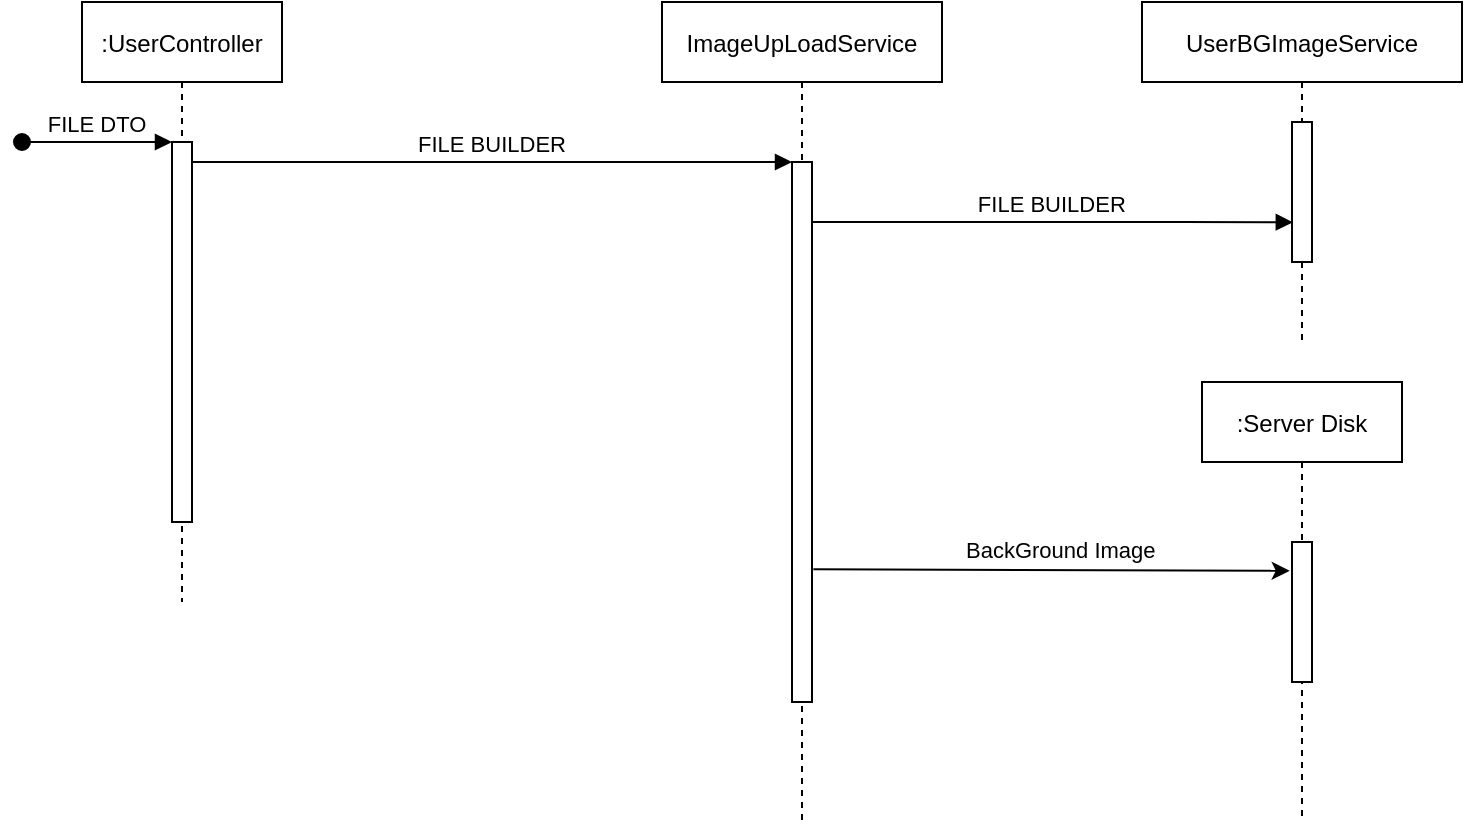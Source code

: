 <mxfile version="18.0.2" type="github">
  <diagram id="kgpKYQtTHZ0yAKxKKP6v" name="Page-1">
    <mxGraphModel dx="1114" dy="663" grid="1" gridSize="10" guides="1" tooltips="1" connect="1" arrows="1" fold="1" page="1" pageScale="1" pageWidth="850" pageHeight="1100" math="0" shadow="0">
      <root>
        <mxCell id="0" />
        <mxCell id="1" parent="0" />
        <mxCell id="3nuBFxr9cyL0pnOWT2aG-1" value=":UserController" style="shape=umlLifeline;perimeter=lifelinePerimeter;container=1;collapsible=0;recursiveResize=0;rounded=0;shadow=0;strokeWidth=1;" parent="1" vertex="1">
          <mxGeometry x="70" y="80" width="100" height="300" as="geometry" />
        </mxCell>
        <mxCell id="3nuBFxr9cyL0pnOWT2aG-2" value="" style="points=[];perimeter=orthogonalPerimeter;rounded=0;shadow=0;strokeWidth=1;" parent="3nuBFxr9cyL0pnOWT2aG-1" vertex="1">
          <mxGeometry x="45" y="70" width="10" height="190" as="geometry" />
        </mxCell>
        <mxCell id="3nuBFxr9cyL0pnOWT2aG-3" value="FILE DTO" style="verticalAlign=bottom;startArrow=oval;endArrow=block;startSize=8;shadow=0;strokeWidth=1;" parent="3nuBFxr9cyL0pnOWT2aG-1" target="3nuBFxr9cyL0pnOWT2aG-2" edge="1">
          <mxGeometry relative="1" as="geometry">
            <mxPoint x="-30" y="70" as="sourcePoint" />
          </mxGeometry>
        </mxCell>
        <mxCell id="3nuBFxr9cyL0pnOWT2aG-5" value="ImageUpLoadService" style="shape=umlLifeline;perimeter=lifelinePerimeter;container=1;collapsible=0;recursiveResize=0;rounded=0;shadow=0;strokeWidth=1;" parent="1" vertex="1">
          <mxGeometry x="360" y="80" width="140" height="410" as="geometry" />
        </mxCell>
        <mxCell id="3nuBFxr9cyL0pnOWT2aG-6" value="" style="points=[];perimeter=orthogonalPerimeter;rounded=0;shadow=0;strokeWidth=1;" parent="3nuBFxr9cyL0pnOWT2aG-5" vertex="1">
          <mxGeometry x="65" y="80" width="10" height="270" as="geometry" />
        </mxCell>
        <mxCell id="3nuBFxr9cyL0pnOWT2aG-8" value="FILE BUILDER" style="verticalAlign=bottom;endArrow=block;entryX=0;entryY=0;shadow=0;strokeWidth=1;" parent="1" source="3nuBFxr9cyL0pnOWT2aG-2" target="3nuBFxr9cyL0pnOWT2aG-6" edge="1">
          <mxGeometry relative="1" as="geometry">
            <mxPoint x="275" y="160" as="sourcePoint" />
          </mxGeometry>
        </mxCell>
        <mxCell id="Anx0Euyf37i6c_ZxighT-1" value="UserBGImageService" style="shape=umlLifeline;perimeter=lifelinePerimeter;container=1;collapsible=0;recursiveResize=0;rounded=0;shadow=0;strokeWidth=1;" vertex="1" parent="1">
          <mxGeometry x="600" y="80" width="160" height="170" as="geometry" />
        </mxCell>
        <mxCell id="Anx0Euyf37i6c_ZxighT-2" value="" style="points=[];perimeter=orthogonalPerimeter;rounded=0;shadow=0;strokeWidth=1;" vertex="1" parent="Anx0Euyf37i6c_ZxighT-1">
          <mxGeometry x="75" y="60" width="10" height="70" as="geometry" />
        </mxCell>
        <mxCell id="Anx0Euyf37i6c_ZxighT-3" value=":Server Disk" style="shape=umlLifeline;perimeter=lifelinePerimeter;container=1;collapsible=0;recursiveResize=0;rounded=0;shadow=0;strokeWidth=1;" vertex="1" parent="1">
          <mxGeometry x="630" y="270" width="100" height="220" as="geometry" />
        </mxCell>
        <mxCell id="Anx0Euyf37i6c_ZxighT-4" value="" style="points=[];perimeter=orthogonalPerimeter;rounded=0;shadow=0;strokeWidth=1;" vertex="1" parent="Anx0Euyf37i6c_ZxighT-3">
          <mxGeometry x="45" y="80" width="10" height="70" as="geometry" />
        </mxCell>
        <mxCell id="Anx0Euyf37i6c_ZxighT-6" value="FILE BUILDER" style="verticalAlign=bottom;endArrow=block;shadow=0;strokeWidth=1;entryX=0.041;entryY=0.716;entryDx=0;entryDy=0;entryPerimeter=0;exitX=0.992;exitY=0.111;exitDx=0;exitDy=0;exitPerimeter=0;" edge="1" parent="1" source="3nuBFxr9cyL0pnOWT2aG-6" target="Anx0Euyf37i6c_ZxighT-2">
          <mxGeometry relative="1" as="geometry">
            <mxPoint x="440" y="190" as="sourcePoint" />
            <mxPoint x="640" y="190" as="targetPoint" />
            <Array as="points">
              <mxPoint x="610" y="190" />
            </Array>
          </mxGeometry>
        </mxCell>
        <mxCell id="Anx0Euyf37i6c_ZxighT-7" value="" style="endArrow=classic;html=1;rounded=0;entryX=-0.114;entryY=0.206;entryDx=0;entryDy=0;entryPerimeter=0;exitX=1.069;exitY=0.754;exitDx=0;exitDy=0;exitPerimeter=0;" edge="1" parent="1" source="3nuBFxr9cyL0pnOWT2aG-6" target="Anx0Euyf37i6c_ZxighT-4">
          <mxGeometry width="50" height="50" relative="1" as="geometry">
            <mxPoint x="440" y="364" as="sourcePoint" />
            <mxPoint x="550" y="300" as="targetPoint" />
          </mxGeometry>
        </mxCell>
        <mxCell id="Anx0Euyf37i6c_ZxighT-8" value="&lt;div style=&quot;text-align: center;&quot;&gt;&lt;span style=&quot;font-size: 11px; background-color: rgb(255, 255, 255);&quot;&gt;BackGround Image&lt;/span&gt;&lt;/div&gt;" style="text;whiteSpace=wrap;html=1;" vertex="1" parent="1">
          <mxGeometry x="510" y="340" width="100" height="30" as="geometry" />
        </mxCell>
      </root>
    </mxGraphModel>
  </diagram>
</mxfile>
